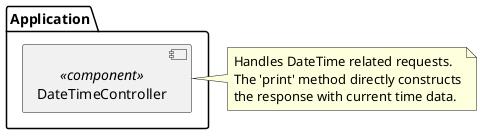 @startuml
package "Application" {
  [DateTimeController] <<component>> as WebTier
  ' No separate Service/DataAccess component as logic is internal to controller
}

note right of WebTier
  Handles DateTime related requests.
  The 'print' method directly constructs
  the response with current time data.
end note
@enduml
